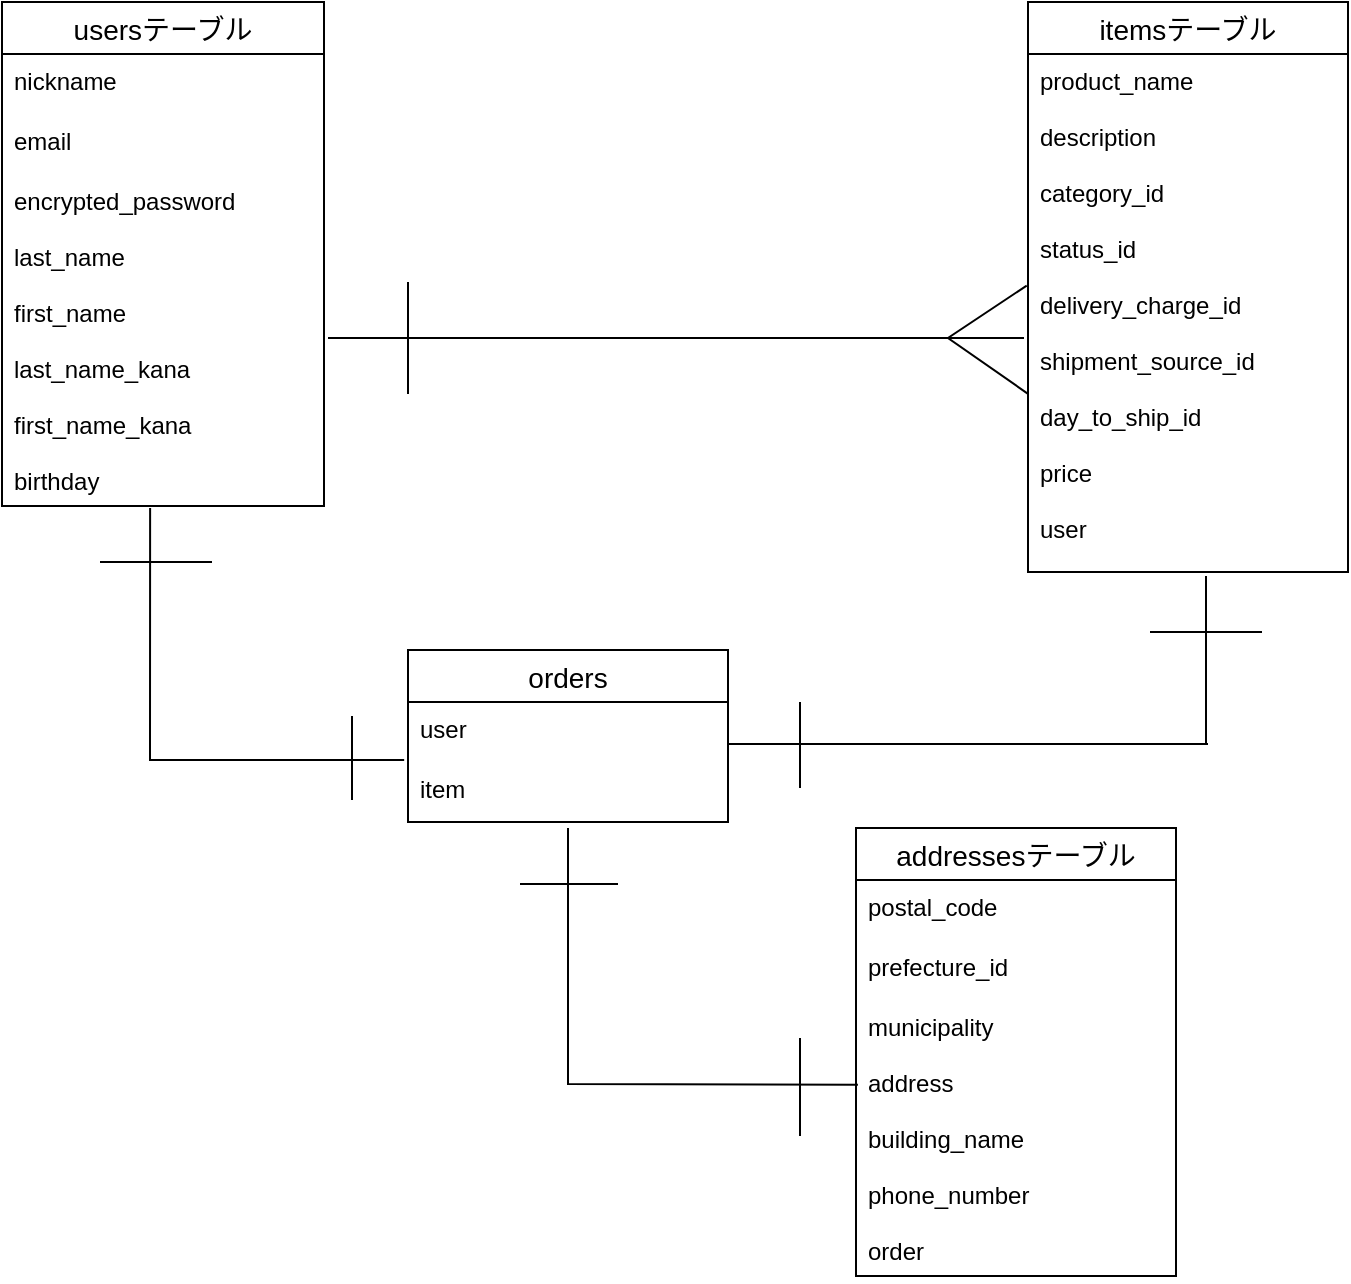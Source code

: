 <mxfile>
    <diagram id="ALKT6UYZsyBNScf_YZCv" name="ページ1">
        <mxGraphModel dx="1104" dy="761" grid="1" gridSize="7" guides="1" tooltips="1" connect="1" arrows="1" fold="1" page="1" pageScale="1" pageWidth="827" pageHeight="1169" math="0" shadow="0">
            <root>
                <mxCell id="0"/>
                <mxCell id="1" parent="0"/>
                <mxCell id="2" value="usersテーブル" style="swimlane;fontStyle=0;childLayout=stackLayout;horizontal=1;startSize=26;horizontalStack=0;resizeParent=1;resizeParentMax=0;resizeLast=0;collapsible=1;marginBottom=0;align=center;fontSize=14;" parent="1" vertex="1">
                    <mxGeometry x="77" y="28" width="161" height="252" as="geometry"/>
                </mxCell>
                <mxCell id="3" value="nickname" style="text;strokeColor=none;fillColor=none;spacingLeft=4;spacingRight=4;overflow=hidden;rotatable=0;points=[[0,0.5],[1,0.5]];portConstraint=eastwest;fontSize=12;" parent="2" vertex="1">
                    <mxGeometry y="26" width="161" height="30" as="geometry"/>
                </mxCell>
                <mxCell id="4" value="email" style="text;strokeColor=none;fillColor=none;spacingLeft=4;spacingRight=4;overflow=hidden;rotatable=0;points=[[0,0.5],[1,0.5]];portConstraint=eastwest;fontSize=12;" parent="2" vertex="1">
                    <mxGeometry y="56" width="161" height="30" as="geometry"/>
                </mxCell>
                <mxCell id="5" value="encrypted_password&#10;&#10;last_name&#10;&#10;first_name&#10;&#10;last_name_kana&#10;&#10;first_name_kana&#10;&#10;birthday" style="text;strokeColor=none;fillColor=none;spacingLeft=4;spacingRight=4;overflow=hidden;rotatable=0;points=[[0,0.5],[1,0.5]];portConstraint=eastwest;fontSize=12;" parent="2" vertex="1">
                    <mxGeometry y="86" width="161" height="166" as="geometry"/>
                </mxCell>
                <mxCell id="6" value="itemsテーブル" style="swimlane;fontStyle=0;childLayout=stackLayout;horizontal=1;startSize=26;horizontalStack=0;resizeParent=1;resizeParentMax=0;resizeLast=0;collapsible=1;marginBottom=0;align=center;fontSize=14;" parent="1" vertex="1">
                    <mxGeometry x="590" y="28" width="160" height="285" as="geometry"/>
                </mxCell>
                <mxCell id="9" value="product_name&#10;&#10;description&#10;&#10;category_id&#10;&#10;status_id&#10;&#10;delivery_charge_id&#10;&#10;shipment_source_id&#10;&#10;day_to_ship_id&#10;&#10;price&#10;&#10;user&#10;" style="text;strokeColor=none;fillColor=none;spacingLeft=4;spacingRight=4;overflow=hidden;rotatable=0;points=[[0,0.5],[1,0.5]];portConstraint=eastwest;fontSize=12;" parent="6" vertex="1">
                    <mxGeometry y="26" width="160" height="259" as="geometry"/>
                </mxCell>
                <mxCell id="25" value="" style="endArrow=none;html=1;rounded=0;entryX=0;entryY=0.656;entryDx=0;entryDy=0;entryPerimeter=0;exitX=-0.004;exitY=0.447;exitDx=0;exitDy=0;exitPerimeter=0;" parent="6" target="9" edge="1" source="9">
                    <mxGeometry relative="1" as="geometry">
                        <mxPoint y="150" as="sourcePoint"/>
                        <mxPoint x="-2" y="230" as="targetPoint"/>
                        <Array as="points">
                            <mxPoint x="-40" y="168"/>
                        </Array>
                    </mxGeometry>
                </mxCell>
                <mxCell id="14" value="addressesテーブル" style="swimlane;fontStyle=0;childLayout=stackLayout;horizontal=1;startSize=26;horizontalStack=0;resizeParent=1;resizeParentMax=0;resizeLast=0;collapsible=1;marginBottom=0;align=center;fontSize=14;" parent="1" vertex="1">
                    <mxGeometry x="504" y="441" width="160" height="224" as="geometry"/>
                </mxCell>
                <mxCell id="15" value="postal_code" style="text;strokeColor=none;fillColor=none;spacingLeft=4;spacingRight=4;overflow=hidden;rotatable=0;points=[[0,0.5],[1,0.5]];portConstraint=eastwest;fontSize=12;" parent="14" vertex="1">
                    <mxGeometry y="26" width="160" height="30" as="geometry"/>
                </mxCell>
                <mxCell id="16" value="prefecture_id" style="text;strokeColor=none;fillColor=none;spacingLeft=4;spacingRight=4;overflow=hidden;rotatable=0;points=[[0,0.5],[1,0.5]];portConstraint=eastwest;fontSize=12;" parent="14" vertex="1">
                    <mxGeometry y="56" width="160" height="30" as="geometry"/>
                </mxCell>
                <mxCell id="17" value="municipality&#10;&#10;address&#10;&#10;building_name&#10;&#10;phone_number&#10;&#10;order" style="text;strokeColor=none;fillColor=none;spacingLeft=4;spacingRight=4;overflow=hidden;rotatable=0;points=[[0,0.5],[1,0.5]];portConstraint=eastwest;fontSize=12;" parent="14" vertex="1">
                    <mxGeometry y="86" width="160" height="138" as="geometry"/>
                </mxCell>
                <mxCell id="24" value="" style="endArrow=none;html=1;rounded=0;" parent="1" edge="1">
                    <mxGeometry relative="1" as="geometry">
                        <mxPoint x="240" y="196" as="sourcePoint"/>
                        <mxPoint x="588" y="196" as="targetPoint"/>
                        <Array as="points">
                            <mxPoint x="588" y="196"/>
                        </Array>
                    </mxGeometry>
                </mxCell>
                <mxCell id="27" value="" style="endArrow=none;html=1;rounded=0;" parent="1" edge="1">
                    <mxGeometry relative="1" as="geometry">
                        <mxPoint x="280" y="224" as="sourcePoint"/>
                        <mxPoint x="280" y="168" as="targetPoint"/>
                    </mxGeometry>
                </mxCell>
                <mxCell id="34" value="" style="endArrow=none;html=1;rounded=0;" parent="1" edge="1">
                    <mxGeometry relative="1" as="geometry">
                        <mxPoint x="126" y="308" as="sourcePoint"/>
                        <mxPoint x="182" y="308" as="targetPoint"/>
                    </mxGeometry>
                </mxCell>
                <mxCell id="36" value="" style="endArrow=none;html=1;rounded=0;" parent="1" edge="1">
                    <mxGeometry relative="1" as="geometry">
                        <mxPoint x="679" y="315" as="sourcePoint"/>
                        <mxPoint x="679" y="399" as="targetPoint"/>
                    </mxGeometry>
                </mxCell>
                <mxCell id="40" value="" style="endArrow=none;html=1;rounded=0;" parent="1" edge="1">
                    <mxGeometry relative="1" as="geometry">
                        <mxPoint x="440" y="399" as="sourcePoint"/>
                        <mxPoint x="680" y="399" as="targetPoint"/>
                    </mxGeometry>
                </mxCell>
                <mxCell id="42" value="" style="endArrow=none;html=1;rounded=0;" parent="1" edge="1">
                    <mxGeometry relative="1" as="geometry">
                        <mxPoint x="476" y="378" as="sourcePoint"/>
                        <mxPoint x="476" y="421" as="targetPoint"/>
                    </mxGeometry>
                </mxCell>
                <mxCell id="43" value="" style="endArrow=none;html=1;rounded=0;exitX=0.5;exitY=1.018;exitDx=0;exitDy=0;exitPerimeter=0;entryX=0.006;entryY=0.307;entryDx=0;entryDy=0;entryPerimeter=0;" parent="1" target="17" edge="1">
                    <mxGeometry relative="1" as="geometry">
                        <mxPoint x="360" y="462.052" as="sourcePoint"/>
                        <mxPoint x="570" y="610" as="targetPoint"/>
                        <Array as="points">
                            <mxPoint x="360" y="441"/>
                            <mxPoint x="360" y="569"/>
                        </Array>
                    </mxGeometry>
                </mxCell>
                <mxCell id="44" value="" style="endArrow=none;html=1;rounded=0;" parent="1" edge="1">
                    <mxGeometry relative="1" as="geometry">
                        <mxPoint x="336" y="469" as="sourcePoint"/>
                        <mxPoint x="385" y="469" as="targetPoint"/>
                    </mxGeometry>
                </mxCell>
                <mxCell id="45" value="" style="endArrow=none;html=1;rounded=0;" parent="1" edge="1">
                    <mxGeometry relative="1" as="geometry">
                        <mxPoint x="476" y="546" as="sourcePoint"/>
                        <mxPoint x="476" y="595" as="targetPoint"/>
                    </mxGeometry>
                </mxCell>
                <mxCell id="47" value="orders" style="swimlane;fontStyle=0;childLayout=stackLayout;horizontal=1;startSize=26;horizontalStack=0;resizeParent=1;resizeParentMax=0;resizeLast=0;collapsible=1;marginBottom=0;align=center;fontSize=14;" vertex="1" parent="1">
                    <mxGeometry x="280" y="352" width="160" height="86" as="geometry"/>
                </mxCell>
                <mxCell id="48" value="user" style="text;strokeColor=none;fillColor=none;spacingLeft=4;spacingRight=4;overflow=hidden;rotatable=0;points=[[0,0.5],[1,0.5]];portConstraint=eastwest;fontSize=12;" vertex="1" parent="47">
                    <mxGeometry y="26" width="160" height="30" as="geometry"/>
                </mxCell>
                <mxCell id="49" value="item" style="text;strokeColor=none;fillColor=none;spacingLeft=4;spacingRight=4;overflow=hidden;rotatable=0;points=[[0,0.5],[1,0.5]];portConstraint=eastwest;fontSize=12;" vertex="1" parent="47">
                    <mxGeometry y="56" width="160" height="30" as="geometry"/>
                </mxCell>
                <mxCell id="51" value="" style="endArrow=none;html=1;rounded=0;exitX=0.46;exitY=1.006;exitDx=0;exitDy=0;exitPerimeter=0;entryX=-0.012;entryY=-0.033;entryDx=0;entryDy=0;entryPerimeter=0;" edge="1" parent="1" source="5" target="49">
                    <mxGeometry relative="1" as="geometry">
                        <mxPoint x="329" y="399" as="sourcePoint"/>
                        <mxPoint x="489" y="399" as="targetPoint"/>
                        <Array as="points">
                            <mxPoint x="151" y="407"/>
                        </Array>
                    </mxGeometry>
                </mxCell>
                <mxCell id="53" value="" style="endArrow=none;html=1;rounded=0;" edge="1" parent="1">
                    <mxGeometry relative="1" as="geometry">
                        <mxPoint x="252" y="427" as="sourcePoint"/>
                        <mxPoint x="252" y="385" as="targetPoint"/>
                    </mxGeometry>
                </mxCell>
                <mxCell id="54" value="" style="endArrow=none;html=1;rounded=0;" edge="1" parent="1">
                    <mxGeometry relative="1" as="geometry">
                        <mxPoint x="651" y="343" as="sourcePoint"/>
                        <mxPoint x="707" y="343" as="targetPoint"/>
                    </mxGeometry>
                </mxCell>
            </root>
        </mxGraphModel>
    </diagram>
</mxfile>
